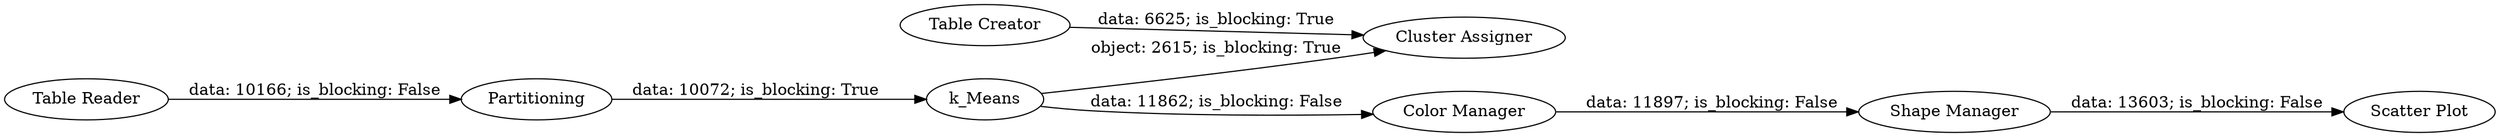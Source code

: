digraph {
	"-2830750659539317567_5" [label="Shape Manager"]
	"-2830750659539317567_4" [label="Color Manager"]
	"-2830750659539317567_3" [label=k_Means]
	"-2830750659539317567_2" [label=Partitioning]
	"-2830750659539317567_6" [label="Scatter Plot"]
	"-2830750659539317567_1" [label="Table Reader"]
	"-2830750659539317567_10" [label="Cluster Assigner"]
	"-2830750659539317567_9" [label="Table Creator"]
	"-2830750659539317567_5" -> "-2830750659539317567_6" [label="data: 13603; is_blocking: False"]
	"-2830750659539317567_3" -> "-2830750659539317567_4" [label="data: 11862; is_blocking: False"]
	"-2830750659539317567_9" -> "-2830750659539317567_10" [label="data: 6625; is_blocking: True"]
	"-2830750659539317567_4" -> "-2830750659539317567_5" [label="data: 11897; is_blocking: False"]
	"-2830750659539317567_2" -> "-2830750659539317567_3" [label="data: 10072; is_blocking: True"]
	"-2830750659539317567_3" -> "-2830750659539317567_10" [label="object: 2615; is_blocking: True"]
	"-2830750659539317567_1" -> "-2830750659539317567_2" [label="data: 10166; is_blocking: False"]
	rankdir=LR
}

